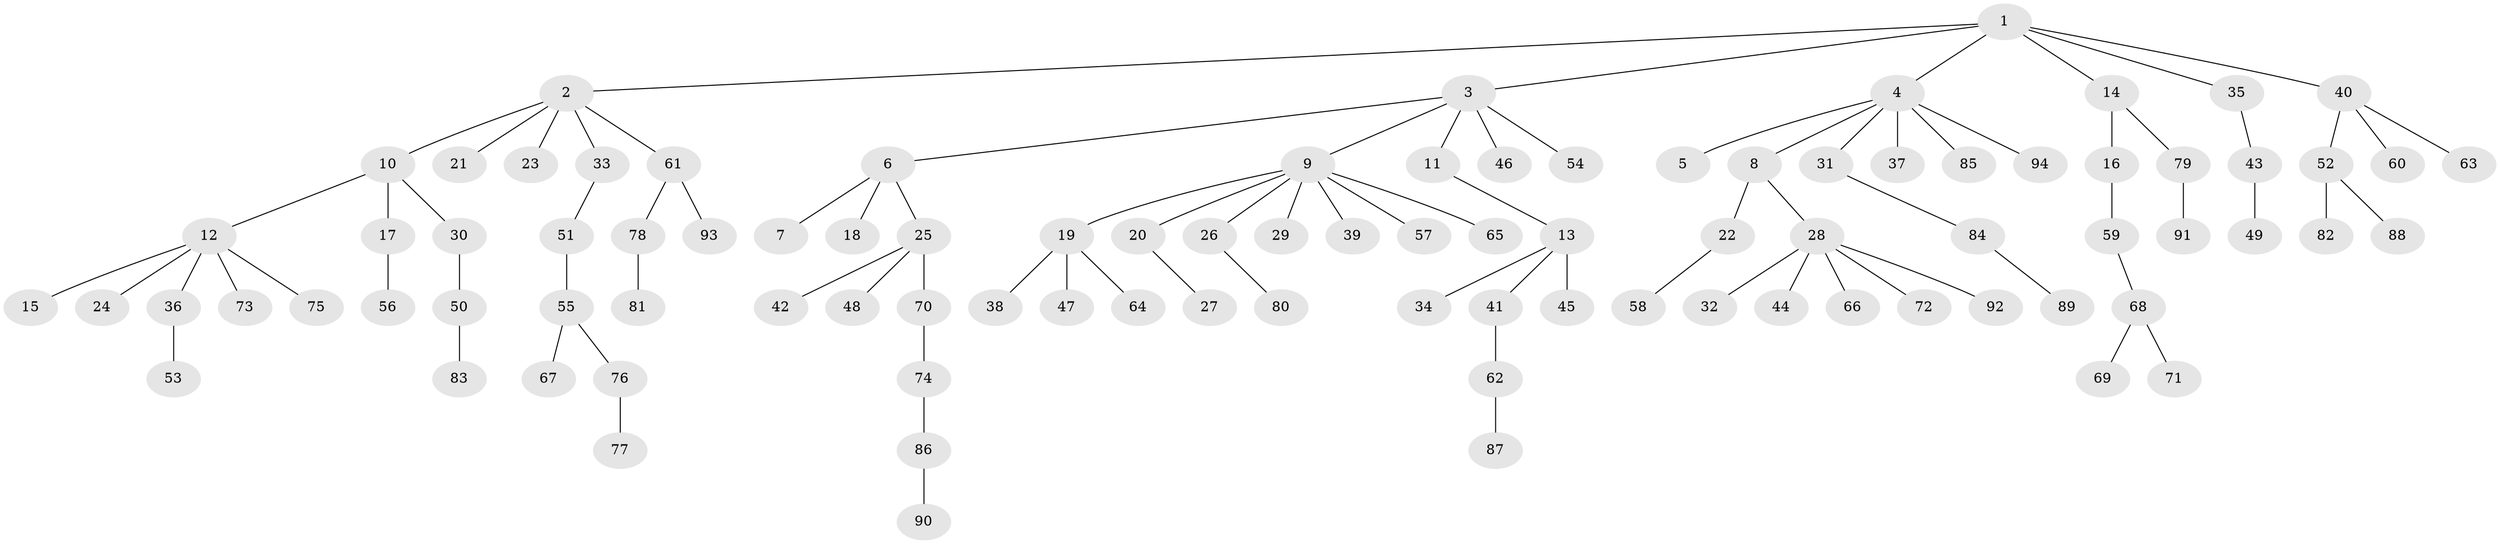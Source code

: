 // original degree distribution, {6: 0.022388059701492536, 7: 0.022388059701492536, 1: 0.5149253731343284, 5: 0.029850746268656716, 3: 0.12686567164179105, 9: 0.007462686567164179, 4: 0.014925373134328358, 2: 0.26119402985074625}
// Generated by graph-tools (version 1.1) at 2025/51/03/04/25 22:51:54]
// undirected, 94 vertices, 93 edges
graph export_dot {
  node [color=gray90,style=filled];
  1;
  2;
  3;
  4;
  5;
  6;
  7;
  8;
  9;
  10;
  11;
  12;
  13;
  14;
  15;
  16;
  17;
  18;
  19;
  20;
  21;
  22;
  23;
  24;
  25;
  26;
  27;
  28;
  29;
  30;
  31;
  32;
  33;
  34;
  35;
  36;
  37;
  38;
  39;
  40;
  41;
  42;
  43;
  44;
  45;
  46;
  47;
  48;
  49;
  50;
  51;
  52;
  53;
  54;
  55;
  56;
  57;
  58;
  59;
  60;
  61;
  62;
  63;
  64;
  65;
  66;
  67;
  68;
  69;
  70;
  71;
  72;
  73;
  74;
  75;
  76;
  77;
  78;
  79;
  80;
  81;
  82;
  83;
  84;
  85;
  86;
  87;
  88;
  89;
  90;
  91;
  92;
  93;
  94;
  1 -- 2 [weight=1.0];
  1 -- 3 [weight=1.0];
  1 -- 4 [weight=1.0];
  1 -- 14 [weight=1.0];
  1 -- 35 [weight=1.0];
  1 -- 40 [weight=1.0];
  2 -- 10 [weight=1.0];
  2 -- 21 [weight=1.0];
  2 -- 23 [weight=1.0];
  2 -- 33 [weight=1.0];
  2 -- 61 [weight=1.0];
  3 -- 6 [weight=1.0];
  3 -- 9 [weight=1.0];
  3 -- 11 [weight=1.0];
  3 -- 46 [weight=1.0];
  3 -- 54 [weight=1.0];
  4 -- 5 [weight=1.0];
  4 -- 8 [weight=1.0];
  4 -- 31 [weight=1.0];
  4 -- 37 [weight=1.0];
  4 -- 85 [weight=1.0];
  4 -- 94 [weight=1.0];
  6 -- 7 [weight=1.0];
  6 -- 18 [weight=1.0];
  6 -- 25 [weight=1.0];
  8 -- 22 [weight=1.0];
  8 -- 28 [weight=1.0];
  9 -- 19 [weight=1.0];
  9 -- 20 [weight=1.0];
  9 -- 26 [weight=1.0];
  9 -- 29 [weight=1.0];
  9 -- 39 [weight=1.0];
  9 -- 57 [weight=1.0];
  9 -- 65 [weight=1.0];
  10 -- 12 [weight=1.0];
  10 -- 17 [weight=1.0];
  10 -- 30 [weight=1.0];
  11 -- 13 [weight=1.0];
  12 -- 15 [weight=1.0];
  12 -- 24 [weight=1.0];
  12 -- 36 [weight=1.0];
  12 -- 73 [weight=1.0];
  12 -- 75 [weight=1.0];
  13 -- 34 [weight=1.0];
  13 -- 41 [weight=1.0];
  13 -- 45 [weight=1.0];
  14 -- 16 [weight=1.0];
  14 -- 79 [weight=1.0];
  16 -- 59 [weight=1.0];
  17 -- 56 [weight=1.0];
  19 -- 38 [weight=1.0];
  19 -- 47 [weight=1.0];
  19 -- 64 [weight=1.0];
  20 -- 27 [weight=1.0];
  22 -- 58 [weight=1.0];
  25 -- 42 [weight=1.0];
  25 -- 48 [weight=1.0];
  25 -- 70 [weight=1.0];
  26 -- 80 [weight=1.0];
  28 -- 32 [weight=1.0];
  28 -- 44 [weight=1.0];
  28 -- 66 [weight=1.0];
  28 -- 72 [weight=1.0];
  28 -- 92 [weight=1.0];
  30 -- 50 [weight=1.0];
  31 -- 84 [weight=1.0];
  33 -- 51 [weight=1.0];
  35 -- 43 [weight=1.0];
  36 -- 53 [weight=1.0];
  40 -- 52 [weight=1.0];
  40 -- 60 [weight=1.0];
  40 -- 63 [weight=1.0];
  41 -- 62 [weight=1.0];
  43 -- 49 [weight=1.0];
  50 -- 83 [weight=1.0];
  51 -- 55 [weight=1.0];
  52 -- 82 [weight=1.0];
  52 -- 88 [weight=1.0];
  55 -- 67 [weight=1.0];
  55 -- 76 [weight=1.0];
  59 -- 68 [weight=1.0];
  61 -- 78 [weight=1.0];
  61 -- 93 [weight=1.0];
  62 -- 87 [weight=1.0];
  68 -- 69 [weight=1.0];
  68 -- 71 [weight=1.0];
  70 -- 74 [weight=1.0];
  74 -- 86 [weight=1.0];
  76 -- 77 [weight=1.0];
  78 -- 81 [weight=1.0];
  79 -- 91 [weight=1.0];
  84 -- 89 [weight=1.0];
  86 -- 90 [weight=1.0];
}
